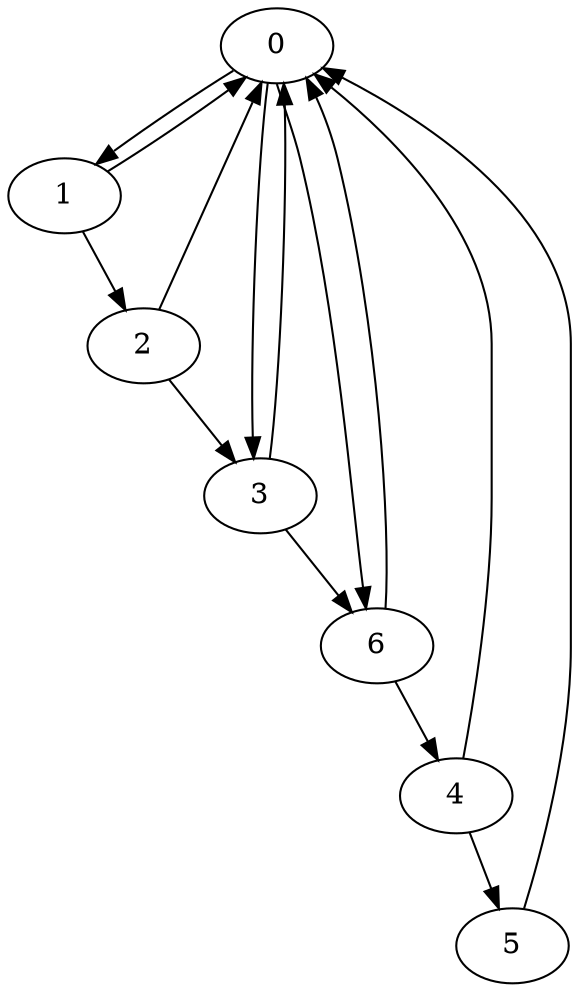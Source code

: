 strict digraph "" {
	0	 [component_delay=3];
	1	 [component_delay=3];
	0 -> 1	 [wire_delay=1];
	3	 [component_delay=3];
	0 -> 3	 [wire_delay=1];
	6	 [component_delay=3];
	0 -> 6	 [wire_delay=1];
	1 -> 0	 [wire_delay=1];
	2	 [component_delay=3];
	1 -> 2	 [wire_delay=1];
	2 -> 0	 [wire_delay=1];
	2 -> 3	 [wire_delay=1];
	3 -> 0	 [wire_delay=1];
	3 -> 6	 [wire_delay=1];
	4	 [component_delay=3];
	4 -> 0	 [wire_delay=1];
	5	 [component_delay=3];
	4 -> 5	 [wire_delay=1];
	5 -> 0	 [wire_delay=1];
	6 -> 0	 [wire_delay=1];
	6 -> 4	 [wire_delay=1];
}
